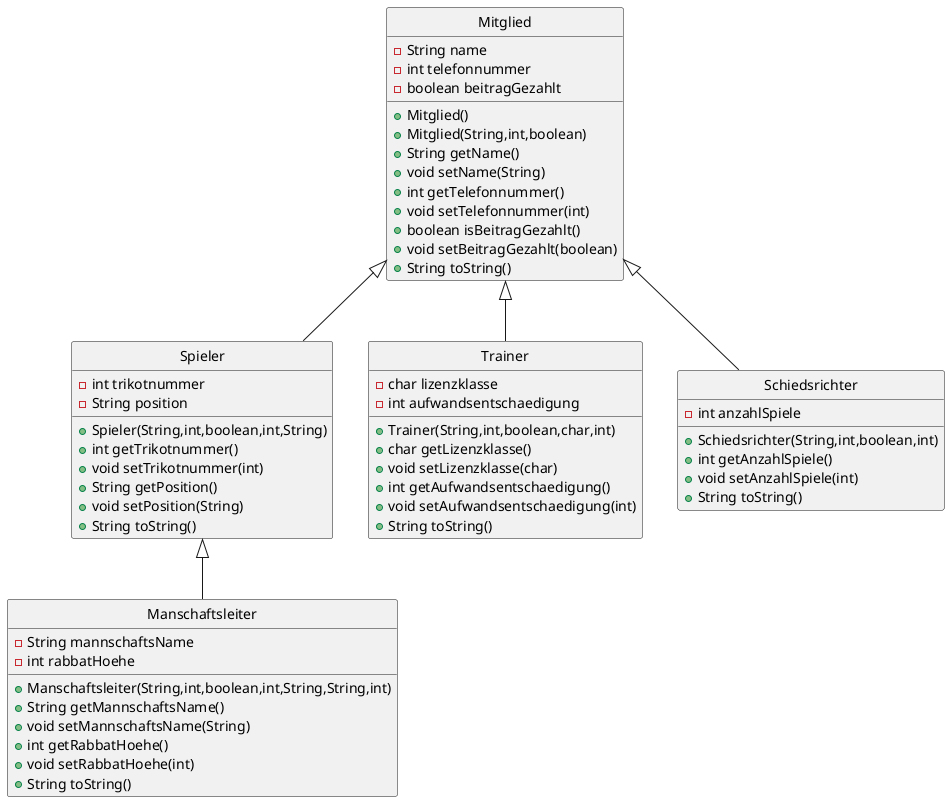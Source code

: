 @startuml
hide circle

class Mitglied {
- String name
- int telefonnummer
- boolean beitragGezahlt
+  Mitglied()
+  Mitglied(String,int,boolean)
+ String getName()
+ void setName(String)
+ int getTelefonnummer()
+ void setTelefonnummer(int)
+ boolean isBeitragGezahlt()
+ void setBeitragGezahlt(boolean)
+ String toString()
}
class Spieler {
- int trikotnummer
- String position
+  Spieler(String,int,boolean,int,String)
+ int getTrikotnummer()
+ void setTrikotnummer(int)
+ String getPosition()
+ void setPosition(String)
+ String toString()
}

class Manschaftsleiter {
- String mannschaftsName
- int rabbatHoehe
+  Manschaftsleiter(String,int,boolean,int,String,String,int)
+ String getMannschaftsName()
+ void setMannschaftsName(String)
+ int getRabbatHoehe()
+ void setRabbatHoehe(int)
+ String toString()
}
class Trainer {
- char lizenzklasse
- int aufwandsentschaedigung
+  Trainer(String,int,boolean,char,int)
+ char getLizenzklasse()
+ void setLizenzklasse(char)
+ int getAufwandsentschaedigung()
+ void setAufwandsentschaedigung(int)
+ String toString()
}
class Schiedsrichter {
- int anzahlSpiele
+  Schiedsrichter(String,int,boolean,int)
+ int getAnzahlSpiele()
+ void setAnzahlSpiele(int)
+ String toString()
}


Mitglied <|-- Spieler
Spieler <|-- Manschaftsleiter
Mitglied <|-- Trainer
Mitglied <|-- Schiedsrichter
@enduml